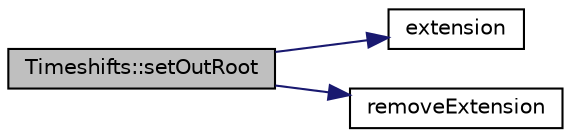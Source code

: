digraph "Timeshifts::setOutRoot"
{
 // LATEX_PDF_SIZE
  edge [fontname="Helvetica",fontsize="10",labelfontname="Helvetica",labelfontsize="10"];
  node [fontname="Helvetica",fontsize="10",shape=record];
  rankdir="LR";
  Node1 [label="Timeshifts::setOutRoot",height=0.2,width=0.4,color="black", fillcolor="grey75", style="filled", fontcolor="black",tooltip="Set output root file containing the raw and corrected time spectra."];
  Node1 -> Node2 [color="midnightblue",fontsize="10",style="solid",fontname="Helvetica"];
  Node2 [label="extension",height=0.2,width=0.4,color="black", fillcolor="white", style="filled",URL="$files__functions_8hpp.html#a321abbd0681c4da012deaf49122389c5",tooltip=" "];
  Node1 -> Node3 [color="midnightblue",fontsize="10",style="solid",fontname="Helvetica"];
  Node3 [label="removeExtension",height=0.2,width=0.4,color="black", fillcolor="white", style="filled",URL="$files__functions_8hpp.html#a658fd83a6ed34994ff0742273a3cc358",tooltip=" "];
}
